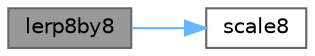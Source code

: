 digraph "lerp8by8"
{
 // LATEX_PDF_SIZE
  bgcolor="transparent";
  edge [fontname=Helvetica,fontsize=10,labelfontname=Helvetica,labelfontsize=10];
  node [fontname=Helvetica,fontsize=10,shape=box,height=0.2,width=0.4];
  rankdir="LR";
  Node1 [id="Node000001",label="lerp8by8",height=0.2,width=0.4,color="gray40", fillcolor="grey60", style="filled", fontcolor="black",tooltip="Linear interpolation between two unsigned 8-bit values, with 8-bit fraction."];
  Node1 -> Node2 [id="edge1_Node000001_Node000002",color="steelblue1",style="solid",tooltip=" "];
  Node2 [id="Node000002",label="scale8",height=0.2,width=0.4,color="grey40", fillcolor="white", style="filled",URL="$d0/da8/group___scaling.html#gad7535ccda9c92470c4e6ee0265585555",tooltip="Scale one byte by a second one, which is treated as the numerator of a fraction whose denominator is ..."];
}
